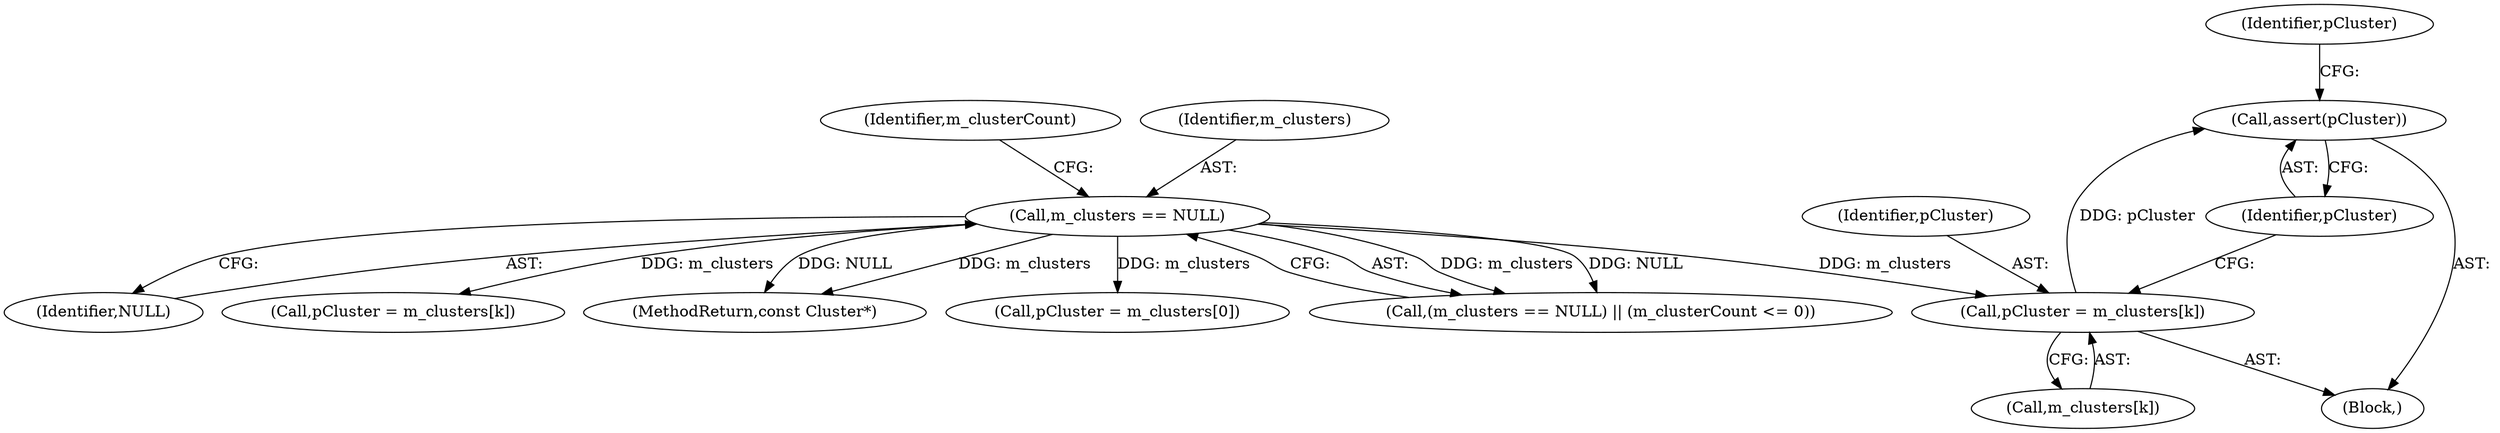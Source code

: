 digraph "1_Android_04839626ed859623901ebd3a5fd483982186b59d_41@API" {
"1000166" [label="(Call,assert(pCluster))"];
"1000161" [label="(Call,pCluster = m_clusters[k])"];
"1000105" [label="(Call,m_clusters == NULL)"];
"1000146" [label="(Block,)"];
"1000115" [label="(Call,pCluster = m_clusters[0])"];
"1000166" [label="(Call,assert(pCluster))"];
"1000104" [label="(Call,(m_clusters == NULL) || (m_clusterCount <= 0))"];
"1000107" [label="(Identifier,NULL)"];
"1000171" [label="(Identifier,pCluster)"];
"1000109" [label="(Identifier,m_clusterCount)"];
"1000162" [label="(Identifier,pCluster)"];
"1000213" [label="(Call,pCluster = m_clusters[k])"];
"1000105" [label="(Call,m_clusters == NULL)"];
"1000161" [label="(Call,pCluster = m_clusters[k])"];
"1000163" [label="(Call,m_clusters[k])"];
"1000106" [label="(Identifier,m_clusters)"];
"1000232" [label="(MethodReturn,const Cluster*)"];
"1000167" [label="(Identifier,pCluster)"];
"1000166" -> "1000146"  [label="AST: "];
"1000166" -> "1000167"  [label="CFG: "];
"1000167" -> "1000166"  [label="AST: "];
"1000171" -> "1000166"  [label="CFG: "];
"1000161" -> "1000166"  [label="DDG: pCluster"];
"1000161" -> "1000146"  [label="AST: "];
"1000161" -> "1000163"  [label="CFG: "];
"1000162" -> "1000161"  [label="AST: "];
"1000163" -> "1000161"  [label="AST: "];
"1000167" -> "1000161"  [label="CFG: "];
"1000105" -> "1000161"  [label="DDG: m_clusters"];
"1000105" -> "1000104"  [label="AST: "];
"1000105" -> "1000107"  [label="CFG: "];
"1000106" -> "1000105"  [label="AST: "];
"1000107" -> "1000105"  [label="AST: "];
"1000109" -> "1000105"  [label="CFG: "];
"1000104" -> "1000105"  [label="CFG: "];
"1000105" -> "1000232"  [label="DDG: NULL"];
"1000105" -> "1000232"  [label="DDG: m_clusters"];
"1000105" -> "1000104"  [label="DDG: m_clusters"];
"1000105" -> "1000104"  [label="DDG: NULL"];
"1000105" -> "1000115"  [label="DDG: m_clusters"];
"1000105" -> "1000213"  [label="DDG: m_clusters"];
}

